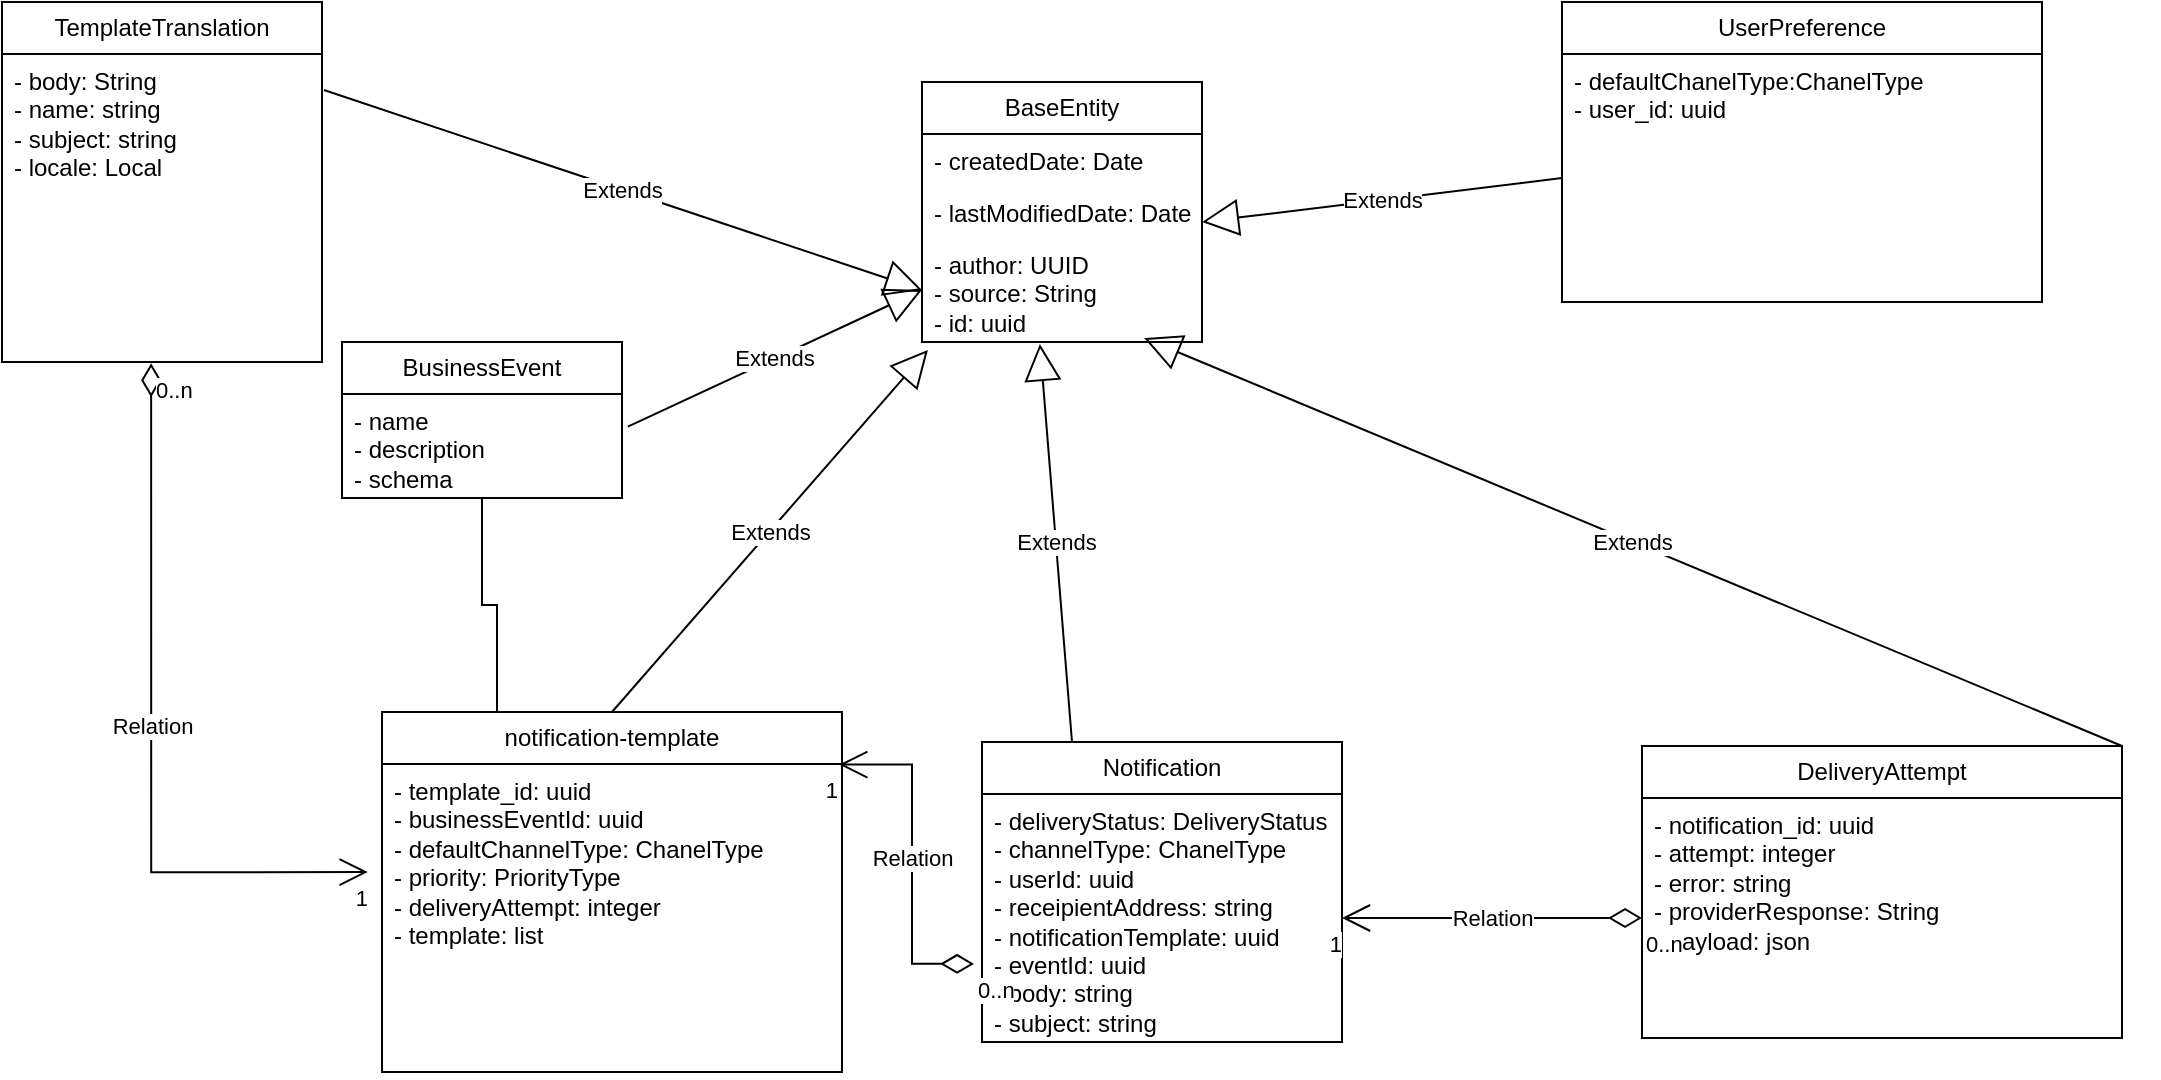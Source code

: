 <mxfile version="28.1.2">
  <diagram name="Page-1" id="FM5_6ndwu_eyJgihSKyM">
    <mxGraphModel dx="1868" dy="748" grid="1" gridSize="10" guides="1" tooltips="1" connect="1" arrows="1" fold="1" page="1" pageScale="1" pageWidth="850" pageHeight="1100" math="0" shadow="0">
      <root>
        <mxCell id="0" />
        <mxCell id="1" parent="0" />
        <mxCell id="JJF9kt-JCM5XZGYSzugZ-1" value="notification-template" style="swimlane;fontStyle=0;childLayout=stackLayout;horizontal=1;startSize=26;fillColor=none;horizontalStack=0;resizeParent=1;resizeParentMax=0;resizeLast=0;collapsible=1;marginBottom=0;whiteSpace=wrap;html=1;" parent="1" vertex="1">
          <mxGeometry x="50" y="485" width="230" height="180" as="geometry" />
        </mxCell>
        <mxCell id="JJF9kt-JCM5XZGYSzugZ-2" value="- template_id: uuid&lt;div&gt;- businessEventId: uuid&lt;/div&gt;&lt;div&gt;- defaultChannelType: ChanelType&lt;/div&gt;&lt;div&gt;- priority: PriorityType&lt;/div&gt;&lt;div&gt;- deliveryAttempt: integer&lt;/div&gt;&lt;div&gt;- template: list&lt;/div&gt;" style="text;strokeColor=none;fillColor=none;align=left;verticalAlign=top;spacingLeft=4;spacingRight=4;overflow=hidden;rotatable=0;points=[[0,0.5],[1,0.5]];portConstraint=eastwest;whiteSpace=wrap;html=1;" parent="JJF9kt-JCM5XZGYSzugZ-1" vertex="1">
          <mxGeometry y="26" width="230" height="154" as="geometry" />
        </mxCell>
        <mxCell id="JJF9kt-JCM5XZGYSzugZ-6" value="BaseEntity" style="swimlane;fontStyle=0;childLayout=stackLayout;horizontal=1;startSize=26;fillColor=none;horizontalStack=0;resizeParent=1;resizeParentMax=0;resizeLast=0;collapsible=1;marginBottom=0;whiteSpace=wrap;html=1;" parent="1" vertex="1">
          <mxGeometry x="320" y="170" width="140" height="130" as="geometry" />
        </mxCell>
        <mxCell id="JJF9kt-JCM5XZGYSzugZ-7" value="- createdDate: Date&lt;span style=&quot;white-space: pre;&quot;&gt;&#x9;&lt;/span&gt;" style="text;strokeColor=none;fillColor=none;align=left;verticalAlign=top;spacingLeft=4;spacingRight=4;overflow=hidden;rotatable=0;points=[[0,0.5],[1,0.5]];portConstraint=eastwest;whiteSpace=wrap;html=1;" parent="JJF9kt-JCM5XZGYSzugZ-6" vertex="1">
          <mxGeometry y="26" width="140" height="26" as="geometry" />
        </mxCell>
        <mxCell id="JJF9kt-JCM5XZGYSzugZ-8" value="- lastModifiedDate: Date" style="text;strokeColor=none;fillColor=none;align=left;verticalAlign=top;spacingLeft=4;spacingRight=4;overflow=hidden;rotatable=0;points=[[0,0.5],[1,0.5]];portConstraint=eastwest;whiteSpace=wrap;html=1;" parent="JJF9kt-JCM5XZGYSzugZ-6" vertex="1">
          <mxGeometry y="52" width="140" height="26" as="geometry" />
        </mxCell>
        <mxCell id="JJF9kt-JCM5XZGYSzugZ-9" value="- author: UUID&lt;div&gt;- source: String&lt;/div&gt;&lt;div&gt;- id: uuid&lt;/div&gt;" style="text;strokeColor=none;fillColor=none;align=left;verticalAlign=top;spacingLeft=4;spacingRight=4;overflow=hidden;rotatable=0;points=[[0,0.5],[1,0.5]];portConstraint=eastwest;whiteSpace=wrap;html=1;" parent="JJF9kt-JCM5XZGYSzugZ-6" vertex="1">
          <mxGeometry y="78" width="140" height="52" as="geometry" />
        </mxCell>
        <mxCell id="JJF9kt-JCM5XZGYSzugZ-11" value="Extends" style="endArrow=block;endSize=16;endFill=0;html=1;rounded=0;entryX=0.021;entryY=1.077;entryDx=0;entryDy=0;entryPerimeter=0;exitX=0.5;exitY=0;exitDx=0;exitDy=0;" parent="1" source="JJF9kt-JCM5XZGYSzugZ-1" target="JJF9kt-JCM5XZGYSzugZ-9" edge="1">
          <mxGeometry width="160" relative="1" as="geometry">
            <mxPoint x="350" y="400" as="sourcePoint" />
            <mxPoint x="510" y="400" as="targetPoint" />
          </mxGeometry>
        </mxCell>
        <mxCell id="JJF9kt-JCM5XZGYSzugZ-12" value="Notification" style="swimlane;fontStyle=0;childLayout=stackLayout;horizontal=1;startSize=26;fillColor=none;horizontalStack=0;resizeParent=1;resizeParentMax=0;resizeLast=0;collapsible=1;marginBottom=0;whiteSpace=wrap;html=1;" parent="1" vertex="1">
          <mxGeometry x="350" y="500" width="180" height="150" as="geometry" />
        </mxCell>
        <mxCell id="JJF9kt-JCM5XZGYSzugZ-13" value="- deliveryStatus: DeliveryStatus&lt;div&gt;- channelType:&amp;nbsp;&lt;span style=&quot;background-color: transparent; color: light-dark(rgb(0, 0, 0), rgb(255, 255, 255));&quot;&gt;ChanelType&lt;/span&gt;&lt;/div&gt;&lt;div&gt;- userId: uuid&lt;/div&gt;&lt;div&gt;- receipientAddress: string&lt;/div&gt;&lt;div&gt;- notificationTemplate: uuid&lt;/div&gt;&lt;div&gt;- eventId: uuid&lt;/div&gt;&lt;div&gt;- body: string&lt;br&gt;- subject: string&lt;/div&gt;" style="text;strokeColor=none;fillColor=none;align=left;verticalAlign=top;spacingLeft=4;spacingRight=4;overflow=hidden;rotatable=0;points=[[0,0.5],[1,0.5]];portConstraint=eastwest;whiteSpace=wrap;html=1;" parent="JJF9kt-JCM5XZGYSzugZ-12" vertex="1">
          <mxGeometry y="26" width="180" height="124" as="geometry" />
        </mxCell>
        <mxCell id="JJF9kt-JCM5XZGYSzugZ-16" value="Extends" style="endArrow=block;endSize=16;endFill=0;html=1;rounded=0;entryX=0.421;entryY=1.019;entryDx=0;entryDy=0;entryPerimeter=0;exitX=0.25;exitY=0;exitDx=0;exitDy=0;" parent="1" source="JJF9kt-JCM5XZGYSzugZ-12" target="JJF9kt-JCM5XZGYSzugZ-9" edge="1">
          <mxGeometry width="160" relative="1" as="geometry">
            <mxPoint x="410" y="390" as="sourcePoint" />
            <mxPoint x="393" y="290" as="targetPoint" />
          </mxGeometry>
        </mxCell>
        <mxCell id="JJF9kt-JCM5XZGYSzugZ-17" value="Relation" style="endArrow=open;html=1;endSize=12;startArrow=diamondThin;startSize=14;startFill=0;edgeStyle=orthogonalEdgeStyle;rounded=0;exitX=-0.022;exitY=0.685;exitDx=0;exitDy=0;exitPerimeter=0;entryX=0.994;entryY=0.146;entryDx=0;entryDy=0;entryPerimeter=0;" parent="1" source="JJF9kt-JCM5XZGYSzugZ-13" target="JJF9kt-JCM5XZGYSzugZ-1" edge="1">
          <mxGeometry relative="1" as="geometry">
            <mxPoint x="350" y="340" as="sourcePoint" />
            <mxPoint x="510" y="340" as="targetPoint" />
          </mxGeometry>
        </mxCell>
        <mxCell id="JJF9kt-JCM5XZGYSzugZ-18" value="0..n" style="edgeLabel;resizable=0;html=1;align=left;verticalAlign=top;" parent="JJF9kt-JCM5XZGYSzugZ-17" connectable="0" vertex="1">
          <mxGeometry x="-1" relative="1" as="geometry" />
        </mxCell>
        <mxCell id="JJF9kt-JCM5XZGYSzugZ-19" value="1" style="edgeLabel;resizable=0;html=1;align=right;verticalAlign=top;" parent="JJF9kt-JCM5XZGYSzugZ-17" connectable="0" vertex="1">
          <mxGeometry x="1" relative="1" as="geometry" />
        </mxCell>
        <mxCell id="JJF9kt-JCM5XZGYSzugZ-20" value="UserPreference" style="swimlane;fontStyle=0;childLayout=stackLayout;horizontal=1;startSize=26;fillColor=none;horizontalStack=0;resizeParent=1;resizeParentMax=0;resizeLast=0;collapsible=1;marginBottom=0;whiteSpace=wrap;html=1;" parent="1" vertex="1">
          <mxGeometry x="640" y="130" width="240" height="150" as="geometry" />
        </mxCell>
        <mxCell id="JJF9kt-JCM5XZGYSzugZ-21" value="- defaultChanelType:ChanelType&lt;div&gt;- user_id: uuid&lt;br&gt;&lt;/div&gt;" style="text;strokeColor=none;fillColor=none;align=left;verticalAlign=top;spacingLeft=4;spacingRight=4;overflow=hidden;rotatable=0;points=[[0,0.5],[1,0.5]];portConstraint=eastwest;whiteSpace=wrap;html=1;" parent="JJF9kt-JCM5XZGYSzugZ-20" vertex="1">
          <mxGeometry y="26" width="240" height="124" as="geometry" />
        </mxCell>
        <mxCell id="JJF9kt-JCM5XZGYSzugZ-22" value="Extends" style="endArrow=block;endSize=16;endFill=0;html=1;rounded=0;entryX=0.421;entryY=1.019;entryDx=0;entryDy=0;entryPerimeter=0;exitX=0;exitY=0.5;exitDx=0;exitDy=0;" parent="1" source="JJF9kt-JCM5XZGYSzugZ-21" edge="1">
          <mxGeometry width="160" relative="1" as="geometry">
            <mxPoint x="616" y="339" as="sourcePoint" />
            <mxPoint x="460" y="240" as="targetPoint" />
          </mxGeometry>
        </mxCell>
        <mxCell id="JJF9kt-JCM5XZGYSzugZ-23" value="DeliveryAttempt" style="swimlane;fontStyle=0;childLayout=stackLayout;horizontal=1;startSize=26;fillColor=none;horizontalStack=0;resizeParent=1;resizeParentMax=0;resizeLast=0;collapsible=1;marginBottom=0;whiteSpace=wrap;html=1;" parent="1" vertex="1">
          <mxGeometry x="680" y="502" width="240" height="146" as="geometry" />
        </mxCell>
        <mxCell id="JJF9kt-JCM5XZGYSzugZ-24" value="&lt;div&gt;- notification_id: uuid&lt;/div&gt;&lt;div&gt;- attempt: integer&lt;/div&gt;&lt;div&gt;- error: string&lt;/div&gt;&lt;div&gt;- providerResponse: String&lt;/div&gt;&lt;div&gt;- payload: json&lt;/div&gt;" style="text;strokeColor=none;fillColor=none;align=left;verticalAlign=top;spacingLeft=4;spacingRight=4;overflow=hidden;rotatable=0;points=[[0,0.5],[1,0.5]];portConstraint=eastwest;whiteSpace=wrap;html=1;" parent="JJF9kt-JCM5XZGYSzugZ-23" vertex="1">
          <mxGeometry y="26" width="240" height="120" as="geometry" />
        </mxCell>
        <mxCell id="JJF9kt-JCM5XZGYSzugZ-25" value="Extends" style="endArrow=block;endSize=16;endFill=0;html=1;rounded=0;entryX=0.793;entryY=0.962;entryDx=0;entryDy=0;entryPerimeter=0;exitX=1;exitY=0;exitDx=0;exitDy=0;" parent="1" source="JJF9kt-JCM5XZGYSzugZ-23" target="JJF9kt-JCM5XZGYSzugZ-9" edge="1">
          <mxGeometry width="160" relative="1" as="geometry">
            <mxPoint x="590" y="288" as="sourcePoint" />
            <mxPoint x="470" y="240" as="targetPoint" />
          </mxGeometry>
        </mxCell>
        <mxCell id="JJF9kt-JCM5XZGYSzugZ-26" value="Relation" style="endArrow=open;html=1;endSize=12;startArrow=diamondThin;startSize=14;startFill=0;edgeStyle=orthogonalEdgeStyle;rounded=0;entryX=1;entryY=0.5;entryDx=0;entryDy=0;" parent="1" source="JJF9kt-JCM5XZGYSzugZ-24" target="JJF9kt-JCM5XZGYSzugZ-13" edge="1">
          <mxGeometry relative="1" as="geometry">
            <mxPoint x="747" y="740" as="sourcePoint" />
            <mxPoint x="570" y="580" as="targetPoint" />
          </mxGeometry>
        </mxCell>
        <mxCell id="JJF9kt-JCM5XZGYSzugZ-27" value="0..n" style="edgeLabel;resizable=0;html=1;align=left;verticalAlign=top;" parent="JJF9kt-JCM5XZGYSzugZ-26" connectable="0" vertex="1">
          <mxGeometry x="-1" relative="1" as="geometry" />
        </mxCell>
        <mxCell id="JJF9kt-JCM5XZGYSzugZ-28" value="1" style="edgeLabel;resizable=0;html=1;align=right;verticalAlign=top;" parent="JJF9kt-JCM5XZGYSzugZ-26" connectable="0" vertex="1">
          <mxGeometry x="1" relative="1" as="geometry" />
        </mxCell>
        <mxCell id="7E-T5V1MAaNg7vuIKZb4-1" value="TemplateTranslation" style="swimlane;fontStyle=0;childLayout=stackLayout;horizontal=1;startSize=26;fillColor=none;horizontalStack=0;resizeParent=1;resizeParentMax=0;resizeLast=0;collapsible=1;marginBottom=0;whiteSpace=wrap;html=1;" parent="1" vertex="1">
          <mxGeometry x="-140" y="130" width="160" height="180" as="geometry" />
        </mxCell>
        <mxCell id="7E-T5V1MAaNg7vuIKZb4-2" value="- body: String&lt;div&gt;&lt;span style=&quot;background-color: transparent; color: light-dark(rgb(0, 0, 0), rgb(255, 255, 255));&quot;&gt;- name: string&lt;/span&gt;&lt;div&gt;- subject: string&lt;/div&gt;&lt;div&gt;- locale: Local&lt;/div&gt;&lt;/div&gt;" style="text;strokeColor=none;fillColor=none;align=left;verticalAlign=top;spacingLeft=4;spacingRight=4;overflow=hidden;rotatable=0;points=[[0,0.5],[1,0.5]];portConstraint=eastwest;whiteSpace=wrap;html=1;" parent="7E-T5V1MAaNg7vuIKZb4-1" vertex="1">
          <mxGeometry y="26" width="160" height="154" as="geometry" />
        </mxCell>
        <mxCell id="7E-T5V1MAaNg7vuIKZb4-3" value="Relation" style="endArrow=open;html=1;endSize=12;startArrow=diamondThin;startSize=14;startFill=0;edgeStyle=orthogonalEdgeStyle;rounded=0;exitX=0.466;exitY=1.004;exitDx=0;exitDy=0;exitPerimeter=0;entryX=-0.031;entryY=0.351;entryDx=0;entryDy=0;entryPerimeter=0;" parent="1" source="7E-T5V1MAaNg7vuIKZb4-2" target="JJF9kt-JCM5XZGYSzugZ-2" edge="1">
          <mxGeometry relative="1" as="geometry">
            <mxPoint x="377" y="640" as="sourcePoint" />
            <mxPoint x="90" y="480" as="targetPoint" />
          </mxGeometry>
        </mxCell>
        <mxCell id="7E-T5V1MAaNg7vuIKZb4-4" value="0..n" style="edgeLabel;resizable=0;html=1;align=left;verticalAlign=top;" parent="7E-T5V1MAaNg7vuIKZb4-3" connectable="0" vertex="1">
          <mxGeometry x="-1" relative="1" as="geometry" />
        </mxCell>
        <mxCell id="7E-T5V1MAaNg7vuIKZb4-5" value="1" style="edgeLabel;resizable=0;html=1;align=right;verticalAlign=top;" parent="7E-T5V1MAaNg7vuIKZb4-3" connectable="0" vertex="1">
          <mxGeometry x="1" relative="1" as="geometry" />
        </mxCell>
        <mxCell id="7E-T5V1MAaNg7vuIKZb4-6" value="Extends" style="endArrow=block;endSize=16;endFill=0;html=1;rounded=0;entryX=0;entryY=0.5;entryDx=0;entryDy=0;exitX=1.006;exitY=0.117;exitDx=0;exitDy=0;exitPerimeter=0;" parent="1" source="7E-T5V1MAaNg7vuIKZb4-2" target="JJF9kt-JCM5XZGYSzugZ-9" edge="1">
          <mxGeometry width="160" relative="1" as="geometry">
            <mxPoint x="290" y="426" as="sourcePoint" />
            <mxPoint x="403" y="330" as="targetPoint" />
          </mxGeometry>
        </mxCell>
        <mxCell id="tu_eLpniZx-DmQcUiCtX-5" style="edgeStyle=orthogonalEdgeStyle;rounded=0;orthogonalLoop=1;jettySize=auto;html=1;entryX=0.25;entryY=0;entryDx=0;entryDy=0;endArrow=none;endFill=0;" parent="1" source="tu_eLpniZx-DmQcUiCtX-1" target="JJF9kt-JCM5XZGYSzugZ-1" edge="1">
          <mxGeometry relative="1" as="geometry" />
        </mxCell>
        <mxCell id="tu_eLpniZx-DmQcUiCtX-1" value="BusinessEvent" style="swimlane;fontStyle=0;childLayout=stackLayout;horizontal=1;startSize=26;fillColor=none;horizontalStack=0;resizeParent=1;resizeParentMax=0;resizeLast=0;collapsible=1;marginBottom=0;whiteSpace=wrap;html=1;" parent="1" vertex="1">
          <mxGeometry x="30" y="300" width="140" height="78" as="geometry" />
        </mxCell>
        <mxCell id="tu_eLpniZx-DmQcUiCtX-4" value="- name&lt;div&gt;- description&lt;/div&gt;&lt;div&gt;- schema&lt;/div&gt;" style="text;strokeColor=none;fillColor=none;align=left;verticalAlign=top;spacingLeft=4;spacingRight=4;overflow=hidden;rotatable=0;points=[[0,0.5],[1,0.5]];portConstraint=eastwest;whiteSpace=wrap;html=1;" parent="tu_eLpniZx-DmQcUiCtX-1" vertex="1">
          <mxGeometry y="26" width="140" height="52" as="geometry" />
        </mxCell>
        <mxCell id="tu_eLpniZx-DmQcUiCtX-6" value="Extends" style="endArrow=block;endSize=16;endFill=0;html=1;rounded=0;entryX=0;entryY=0.5;entryDx=0;entryDy=0;exitX=1.021;exitY=0.314;exitDx=0;exitDy=0;exitPerimeter=0;" parent="1" source="tu_eLpniZx-DmQcUiCtX-4" target="JJF9kt-JCM5XZGYSzugZ-9" edge="1">
          <mxGeometry width="160" relative="1" as="geometry">
            <mxPoint x="150" y="320" as="sourcePoint" />
            <mxPoint x="449" y="420" as="targetPoint" />
          </mxGeometry>
        </mxCell>
      </root>
    </mxGraphModel>
  </diagram>
</mxfile>
